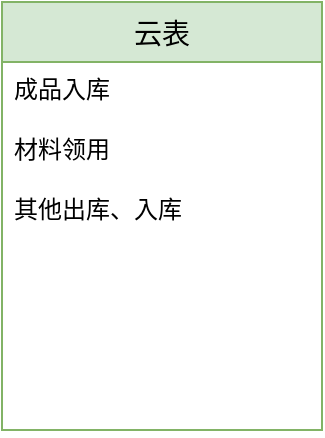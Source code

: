 <mxfile version="26.0.6">
  <diagram name="第 1 页" id="GWlo4P6sP29SH5l2uPyk">
    <mxGraphModel dx="786" dy="463" grid="1" gridSize="10" guides="1" tooltips="1" connect="1" arrows="1" fold="1" page="1" pageScale="1" pageWidth="827" pageHeight="1169" math="0" shadow="0">
      <root>
        <mxCell id="0" />
        <mxCell id="1" parent="0" />
        <mxCell id="pI2ND-z5QyWcG_e2m_dX-1" value="云表" style="swimlane;fontStyle=0;childLayout=stackLayout;horizontal=1;startSize=30;horizontalStack=0;resizeParent=1;resizeParentMax=0;resizeLast=0;collapsible=1;marginBottom=0;align=center;fontSize=14;fillColor=#d5e8d4;strokeColor=#82b366;" vertex="1" parent="1">
          <mxGeometry x="90" y="40" width="160" height="214" as="geometry">
            <mxRectangle x="90" y="40" width="70" height="30" as="alternateBounds" />
          </mxGeometry>
        </mxCell>
        <mxCell id="pI2ND-z5QyWcG_e2m_dX-2" value="成品入库&lt;div&gt;&lt;br&gt;&lt;/div&gt;" style="text;strokeColor=none;fillColor=none;spacingLeft=4;spacingRight=4;overflow=hidden;rotatable=0;points=[[0,0.5],[1,0.5]];portConstraint=eastwest;fontSize=12;whiteSpace=wrap;html=1;" vertex="1" parent="pI2ND-z5QyWcG_e2m_dX-1">
          <mxGeometry y="30" width="160" height="30" as="geometry" />
        </mxCell>
        <mxCell id="pI2ND-z5QyWcG_e2m_dX-3" value="材料领用" style="text;strokeColor=none;fillColor=none;spacingLeft=4;spacingRight=4;overflow=hidden;rotatable=0;points=[[0,0.5],[1,0.5]];portConstraint=eastwest;fontSize=12;whiteSpace=wrap;html=1;" vertex="1" parent="pI2ND-z5QyWcG_e2m_dX-1">
          <mxGeometry y="60" width="160" height="30" as="geometry" />
        </mxCell>
        <mxCell id="pI2ND-z5QyWcG_e2m_dX-4" value="其他出库、入库" style="text;strokeColor=none;fillColor=none;spacingLeft=4;spacingRight=4;overflow=hidden;rotatable=0;points=[[0,0.5],[1,0.5]];portConstraint=eastwest;fontSize=12;whiteSpace=wrap;html=1;" vertex="1" parent="pI2ND-z5QyWcG_e2m_dX-1">
          <mxGeometry y="90" width="160" height="124" as="geometry" />
        </mxCell>
      </root>
    </mxGraphModel>
  </diagram>
</mxfile>
